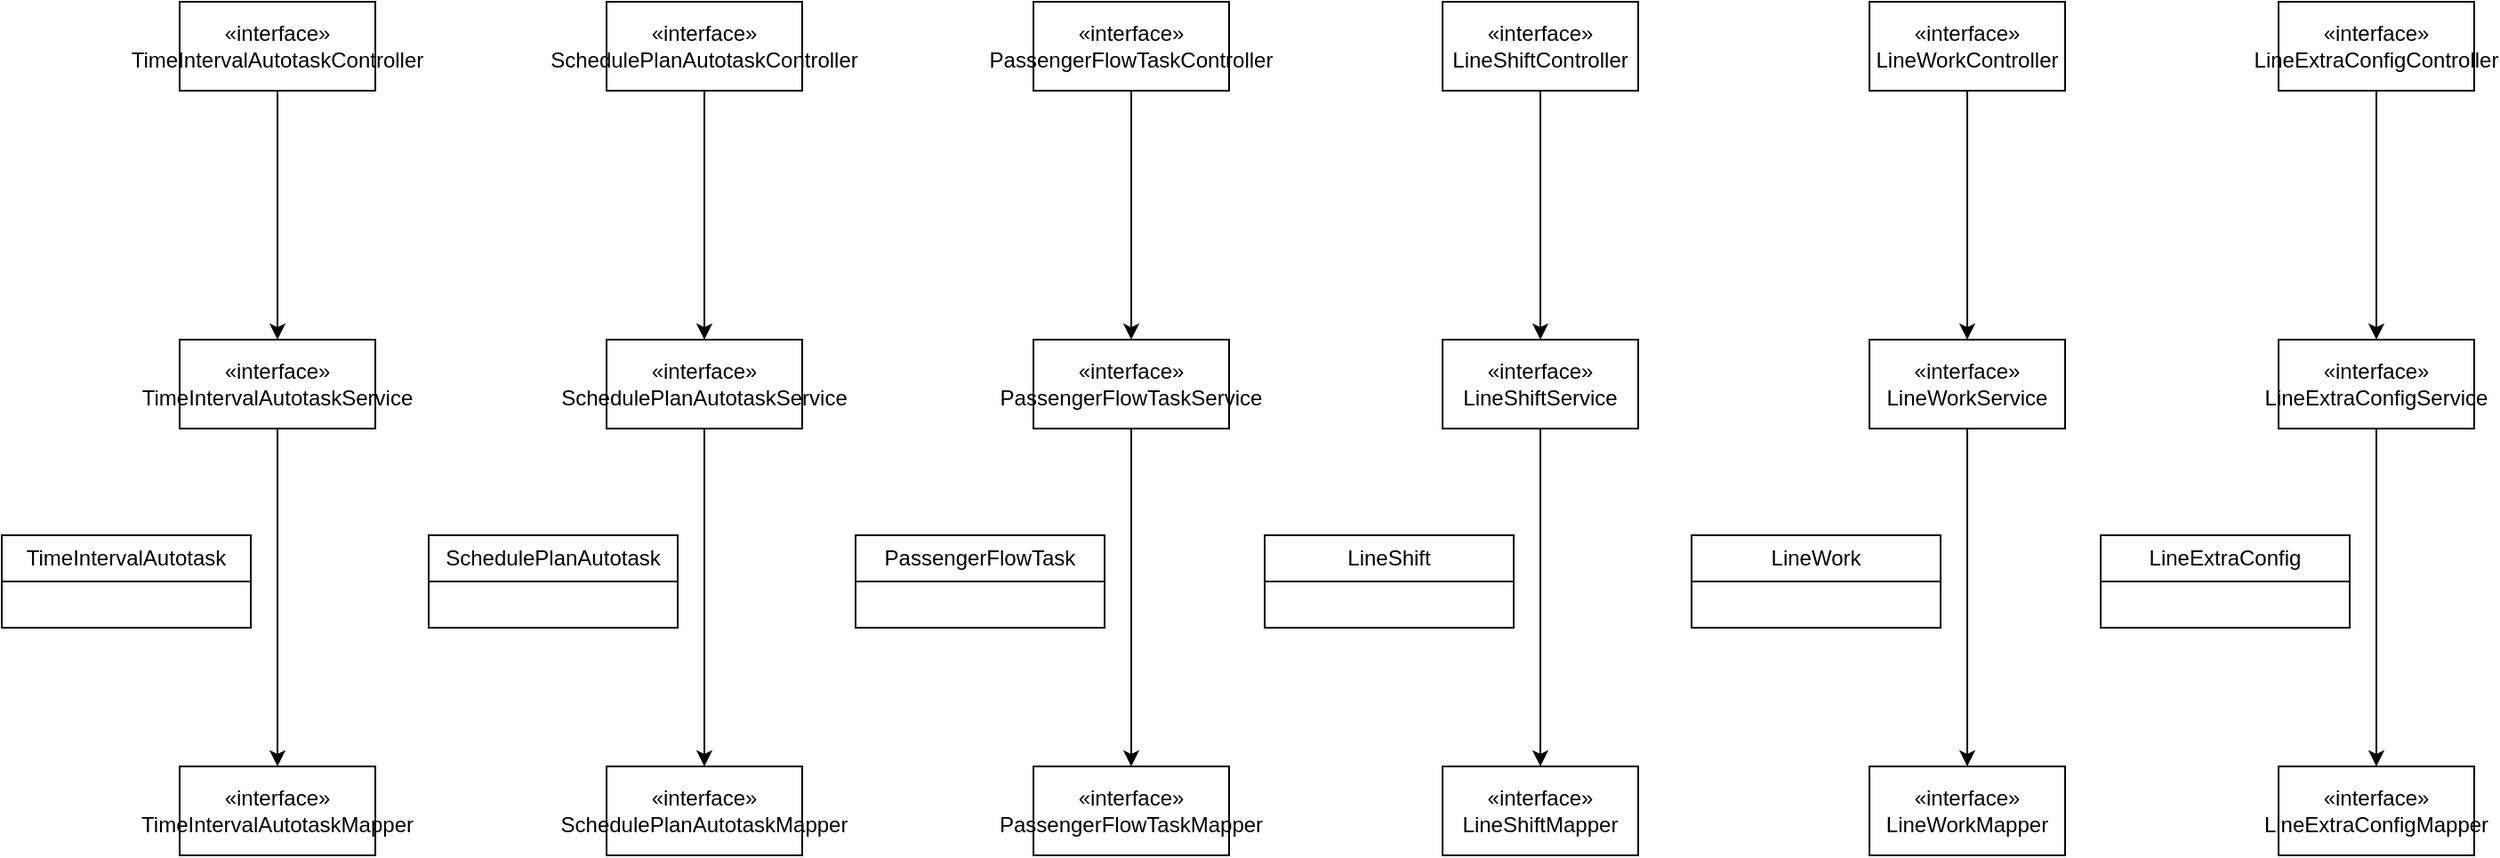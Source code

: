 <mxfile version="21.6.8" type="github">
  <diagram name="第 1 页" id="0w983nGgFEUMKOwyfK-d">
    <mxGraphModel dx="1622" dy="936" grid="1" gridSize="10" guides="1" tooltips="1" connect="1" arrows="1" fold="1" page="1" pageScale="1" pageWidth="827" pageHeight="1169" math="0" shadow="0">
      <root>
        <mxCell id="0" />
        <mxCell id="1" parent="0" />
        <mxCell id="A88NrS-8Mmrr3lIh5lx3-18" style="edgeStyle=orthogonalEdgeStyle;rounded=0;orthogonalLoop=1;jettySize=auto;html=1;" edge="1" parent="1" source="A88NrS-8Mmrr3lIh5lx3-1" target="A88NrS-8Mmrr3lIh5lx3-2">
          <mxGeometry relative="1" as="geometry" />
        </mxCell>
        <mxCell id="A88NrS-8Mmrr3lIh5lx3-1" value="«interface»&lt;br&gt;TimeIntervalAutotaskController" style="html=1;whiteSpace=wrap;" vertex="1" parent="1">
          <mxGeometry x="150" y="120" width="110" height="50" as="geometry" />
        </mxCell>
        <mxCell id="A88NrS-8Mmrr3lIh5lx3-17" style="edgeStyle=orthogonalEdgeStyle;rounded=0;orthogonalLoop=1;jettySize=auto;html=1;entryX=0.5;entryY=0;entryDx=0;entryDy=0;" edge="1" parent="1" source="A88NrS-8Mmrr3lIh5lx3-2" target="A88NrS-8Mmrr3lIh5lx3-10">
          <mxGeometry relative="1" as="geometry" />
        </mxCell>
        <mxCell id="A88NrS-8Mmrr3lIh5lx3-2" value="«interface»&lt;br&gt;TimeIntervalAutotaskService" style="html=1;whiteSpace=wrap;" vertex="1" parent="1">
          <mxGeometry x="150" y="310" width="110" height="50" as="geometry" />
        </mxCell>
        <mxCell id="A88NrS-8Mmrr3lIh5lx3-10" value="«interface»&lt;br&gt;TimeIntervalAutotaskMapper" style="html=1;whiteSpace=wrap;" vertex="1" parent="1">
          <mxGeometry x="150" y="550" width="110" height="50" as="geometry" />
        </mxCell>
        <mxCell id="A88NrS-8Mmrr3lIh5lx3-11" value="TimeIntervalAutotask" style="swimlane;fontStyle=0;childLayout=stackLayout;horizontal=1;startSize=26;fillColor=none;horizontalStack=0;resizeParent=1;resizeParentMax=0;resizeLast=0;collapsible=1;marginBottom=0;whiteSpace=wrap;html=1;" vertex="1" parent="1">
          <mxGeometry x="50" y="420" width="140" height="52" as="geometry" />
        </mxCell>
        <mxCell id="A88NrS-8Mmrr3lIh5lx3-25" style="edgeStyle=orthogonalEdgeStyle;rounded=0;orthogonalLoop=1;jettySize=auto;html=1;" edge="1" source="A88NrS-8Mmrr3lIh5lx3-26" target="A88NrS-8Mmrr3lIh5lx3-28" parent="1">
          <mxGeometry relative="1" as="geometry" />
        </mxCell>
        <mxCell id="A88NrS-8Mmrr3lIh5lx3-26" value="«interface»&lt;br&gt;SchedulePlanAutotaskController" style="html=1;whiteSpace=wrap;" vertex="1" parent="1">
          <mxGeometry x="390" y="120" width="110" height="50" as="geometry" />
        </mxCell>
        <mxCell id="A88NrS-8Mmrr3lIh5lx3-27" style="edgeStyle=orthogonalEdgeStyle;rounded=0;orthogonalLoop=1;jettySize=auto;html=1;entryX=0.5;entryY=0;entryDx=0;entryDy=0;" edge="1" source="A88NrS-8Mmrr3lIh5lx3-28" target="A88NrS-8Mmrr3lIh5lx3-29" parent="1">
          <mxGeometry relative="1" as="geometry" />
        </mxCell>
        <mxCell id="A88NrS-8Mmrr3lIh5lx3-28" value="«interface»&lt;br&gt;SchedulePlanAutotaskService" style="html=1;whiteSpace=wrap;" vertex="1" parent="1">
          <mxGeometry x="390" y="310" width="110" height="50" as="geometry" />
        </mxCell>
        <mxCell id="A88NrS-8Mmrr3lIh5lx3-29" value="«interface»&lt;br&gt;SchedulePlanAutotaskMapper" style="html=1;whiteSpace=wrap;" vertex="1" parent="1">
          <mxGeometry x="390" y="550" width="110" height="50" as="geometry" />
        </mxCell>
        <mxCell id="A88NrS-8Mmrr3lIh5lx3-30" value="SchedulePlanAutotask" style="swimlane;fontStyle=0;childLayout=stackLayout;horizontal=1;startSize=26;fillColor=none;horizontalStack=0;resizeParent=1;resizeParentMax=0;resizeLast=0;collapsible=1;marginBottom=0;whiteSpace=wrap;html=1;" vertex="1" parent="1">
          <mxGeometry x="290" y="420" width="140" height="52" as="geometry" />
        </mxCell>
        <mxCell id="A88NrS-8Mmrr3lIh5lx3-31" style="edgeStyle=orthogonalEdgeStyle;rounded=0;orthogonalLoop=1;jettySize=auto;html=1;" edge="1" source="A88NrS-8Mmrr3lIh5lx3-32" target="A88NrS-8Mmrr3lIh5lx3-34" parent="1">
          <mxGeometry relative="1" as="geometry" />
        </mxCell>
        <mxCell id="A88NrS-8Mmrr3lIh5lx3-32" value="«interface»&lt;br&gt;PassengerFlowTaskController" style="html=1;whiteSpace=wrap;" vertex="1" parent="1">
          <mxGeometry x="630" y="120" width="110" height="50" as="geometry" />
        </mxCell>
        <mxCell id="A88NrS-8Mmrr3lIh5lx3-33" style="edgeStyle=orthogonalEdgeStyle;rounded=0;orthogonalLoop=1;jettySize=auto;html=1;entryX=0.5;entryY=0;entryDx=0;entryDy=0;" edge="1" source="A88NrS-8Mmrr3lIh5lx3-34" target="A88NrS-8Mmrr3lIh5lx3-35" parent="1">
          <mxGeometry relative="1" as="geometry" />
        </mxCell>
        <mxCell id="A88NrS-8Mmrr3lIh5lx3-34" value="«interface»&lt;br&gt;PassengerFlowTaskService" style="html=1;whiteSpace=wrap;" vertex="1" parent="1">
          <mxGeometry x="630" y="310" width="110" height="50" as="geometry" />
        </mxCell>
        <mxCell id="A88NrS-8Mmrr3lIh5lx3-35" value="«interface»&lt;br&gt;PassengerFlowTaskMapper" style="html=1;whiteSpace=wrap;" vertex="1" parent="1">
          <mxGeometry x="630" y="550" width="110" height="50" as="geometry" />
        </mxCell>
        <mxCell id="A88NrS-8Mmrr3lIh5lx3-36" value="PassengerFlowTask" style="swimlane;fontStyle=0;childLayout=stackLayout;horizontal=1;startSize=26;fillColor=none;horizontalStack=0;resizeParent=1;resizeParentMax=0;resizeLast=0;collapsible=1;marginBottom=0;whiteSpace=wrap;html=1;" vertex="1" parent="1">
          <mxGeometry x="530" y="420" width="140" height="52" as="geometry" />
        </mxCell>
        <mxCell id="A88NrS-8Mmrr3lIh5lx3-37" style="edgeStyle=orthogonalEdgeStyle;rounded=0;orthogonalLoop=1;jettySize=auto;html=1;" edge="1" source="A88NrS-8Mmrr3lIh5lx3-38" target="A88NrS-8Mmrr3lIh5lx3-40" parent="1">
          <mxGeometry relative="1" as="geometry" />
        </mxCell>
        <mxCell id="A88NrS-8Mmrr3lIh5lx3-38" value="«interface»&lt;br&gt;LineShiftController" style="html=1;whiteSpace=wrap;" vertex="1" parent="1">
          <mxGeometry x="860" y="120" width="110" height="50" as="geometry" />
        </mxCell>
        <mxCell id="A88NrS-8Mmrr3lIh5lx3-39" style="edgeStyle=orthogonalEdgeStyle;rounded=0;orthogonalLoop=1;jettySize=auto;html=1;entryX=0.5;entryY=0;entryDx=0;entryDy=0;" edge="1" source="A88NrS-8Mmrr3lIh5lx3-40" target="A88NrS-8Mmrr3lIh5lx3-41" parent="1">
          <mxGeometry relative="1" as="geometry" />
        </mxCell>
        <mxCell id="A88NrS-8Mmrr3lIh5lx3-40" value="«interface»&lt;br&gt;LineShiftService" style="html=1;whiteSpace=wrap;" vertex="1" parent="1">
          <mxGeometry x="860" y="310" width="110" height="50" as="geometry" />
        </mxCell>
        <mxCell id="A88NrS-8Mmrr3lIh5lx3-41" value="«interface»&lt;br&gt;LineShiftMapper" style="html=1;whiteSpace=wrap;" vertex="1" parent="1">
          <mxGeometry x="860" y="550" width="110" height="50" as="geometry" />
        </mxCell>
        <mxCell id="A88NrS-8Mmrr3lIh5lx3-42" value="LineShift" style="swimlane;fontStyle=0;childLayout=stackLayout;horizontal=1;startSize=26;fillColor=none;horizontalStack=0;resizeParent=1;resizeParentMax=0;resizeLast=0;collapsible=1;marginBottom=0;whiteSpace=wrap;html=1;" vertex="1" parent="1">
          <mxGeometry x="760" y="420" width="140" height="52" as="geometry" />
        </mxCell>
        <mxCell id="A88NrS-8Mmrr3lIh5lx3-43" style="edgeStyle=orthogonalEdgeStyle;rounded=0;orthogonalLoop=1;jettySize=auto;html=1;" edge="1" source="A88NrS-8Mmrr3lIh5lx3-44" target="A88NrS-8Mmrr3lIh5lx3-46" parent="1">
          <mxGeometry relative="1" as="geometry" />
        </mxCell>
        <mxCell id="A88NrS-8Mmrr3lIh5lx3-44" value="«interface»&lt;br&gt;LineWorkController" style="html=1;whiteSpace=wrap;" vertex="1" parent="1">
          <mxGeometry x="1100" y="120" width="110" height="50" as="geometry" />
        </mxCell>
        <mxCell id="A88NrS-8Mmrr3lIh5lx3-45" style="edgeStyle=orthogonalEdgeStyle;rounded=0;orthogonalLoop=1;jettySize=auto;html=1;entryX=0.5;entryY=0;entryDx=0;entryDy=0;" edge="1" source="A88NrS-8Mmrr3lIh5lx3-46" target="A88NrS-8Mmrr3lIh5lx3-47" parent="1">
          <mxGeometry relative="1" as="geometry" />
        </mxCell>
        <mxCell id="A88NrS-8Mmrr3lIh5lx3-46" value="«interface»&lt;br&gt;LineWorkService" style="html=1;whiteSpace=wrap;" vertex="1" parent="1">
          <mxGeometry x="1100" y="310" width="110" height="50" as="geometry" />
        </mxCell>
        <mxCell id="A88NrS-8Mmrr3lIh5lx3-47" value="«interface»&lt;br&gt;LineWorkMapper" style="html=1;whiteSpace=wrap;" vertex="1" parent="1">
          <mxGeometry x="1100" y="550" width="110" height="50" as="geometry" />
        </mxCell>
        <mxCell id="A88NrS-8Mmrr3lIh5lx3-48" value="LineWork" style="swimlane;fontStyle=0;childLayout=stackLayout;horizontal=1;startSize=26;fillColor=none;horizontalStack=0;resizeParent=1;resizeParentMax=0;resizeLast=0;collapsible=1;marginBottom=0;whiteSpace=wrap;html=1;" vertex="1" parent="1">
          <mxGeometry x="1000" y="420" width="140" height="52" as="geometry" />
        </mxCell>
        <mxCell id="A88NrS-8Mmrr3lIh5lx3-49" style="edgeStyle=orthogonalEdgeStyle;rounded=0;orthogonalLoop=1;jettySize=auto;html=1;" edge="1" source="A88NrS-8Mmrr3lIh5lx3-50" target="A88NrS-8Mmrr3lIh5lx3-52" parent="1">
          <mxGeometry relative="1" as="geometry" />
        </mxCell>
        <mxCell id="A88NrS-8Mmrr3lIh5lx3-50" value="«interface»&lt;br&gt;LineExtraConfigController" style="html=1;whiteSpace=wrap;" vertex="1" parent="1">
          <mxGeometry x="1330" y="120" width="110" height="50" as="geometry" />
        </mxCell>
        <mxCell id="A88NrS-8Mmrr3lIh5lx3-51" style="edgeStyle=orthogonalEdgeStyle;rounded=0;orthogonalLoop=1;jettySize=auto;html=1;entryX=0.5;entryY=0;entryDx=0;entryDy=0;" edge="1" source="A88NrS-8Mmrr3lIh5lx3-52" target="A88NrS-8Mmrr3lIh5lx3-53" parent="1">
          <mxGeometry relative="1" as="geometry" />
        </mxCell>
        <mxCell id="A88NrS-8Mmrr3lIh5lx3-52" value="«interface»&lt;br&gt;LineExtraConfigService" style="html=1;whiteSpace=wrap;" vertex="1" parent="1">
          <mxGeometry x="1330" y="310" width="110" height="50" as="geometry" />
        </mxCell>
        <mxCell id="A88NrS-8Mmrr3lIh5lx3-53" value="«interface»&lt;br&gt;LineExtraConfigMapper" style="html=1;whiteSpace=wrap;" vertex="1" parent="1">
          <mxGeometry x="1330" y="550" width="110" height="50" as="geometry" />
        </mxCell>
        <mxCell id="A88NrS-8Mmrr3lIh5lx3-54" value="LineExtraConfig" style="swimlane;fontStyle=0;childLayout=stackLayout;horizontal=1;startSize=26;fillColor=none;horizontalStack=0;resizeParent=1;resizeParentMax=0;resizeLast=0;collapsible=1;marginBottom=0;whiteSpace=wrap;html=1;" vertex="1" parent="1">
          <mxGeometry x="1230" y="420" width="140" height="52" as="geometry" />
        </mxCell>
      </root>
    </mxGraphModel>
  </diagram>
</mxfile>
